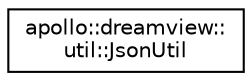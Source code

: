 digraph "Graphical Class Hierarchy"
{
  edge [fontname="Helvetica",fontsize="10",labelfontname="Helvetica",labelfontsize="10"];
  node [fontname="Helvetica",fontsize="10",shape=record];
  rankdir="LR";
  Node1 [label="apollo::dreamview::\lutil::JsonUtil",height=0.2,width=0.4,color="black", fillcolor="white", style="filled",URL="$classapollo_1_1dreamview_1_1util_1_1JsonUtil.html"];
}
